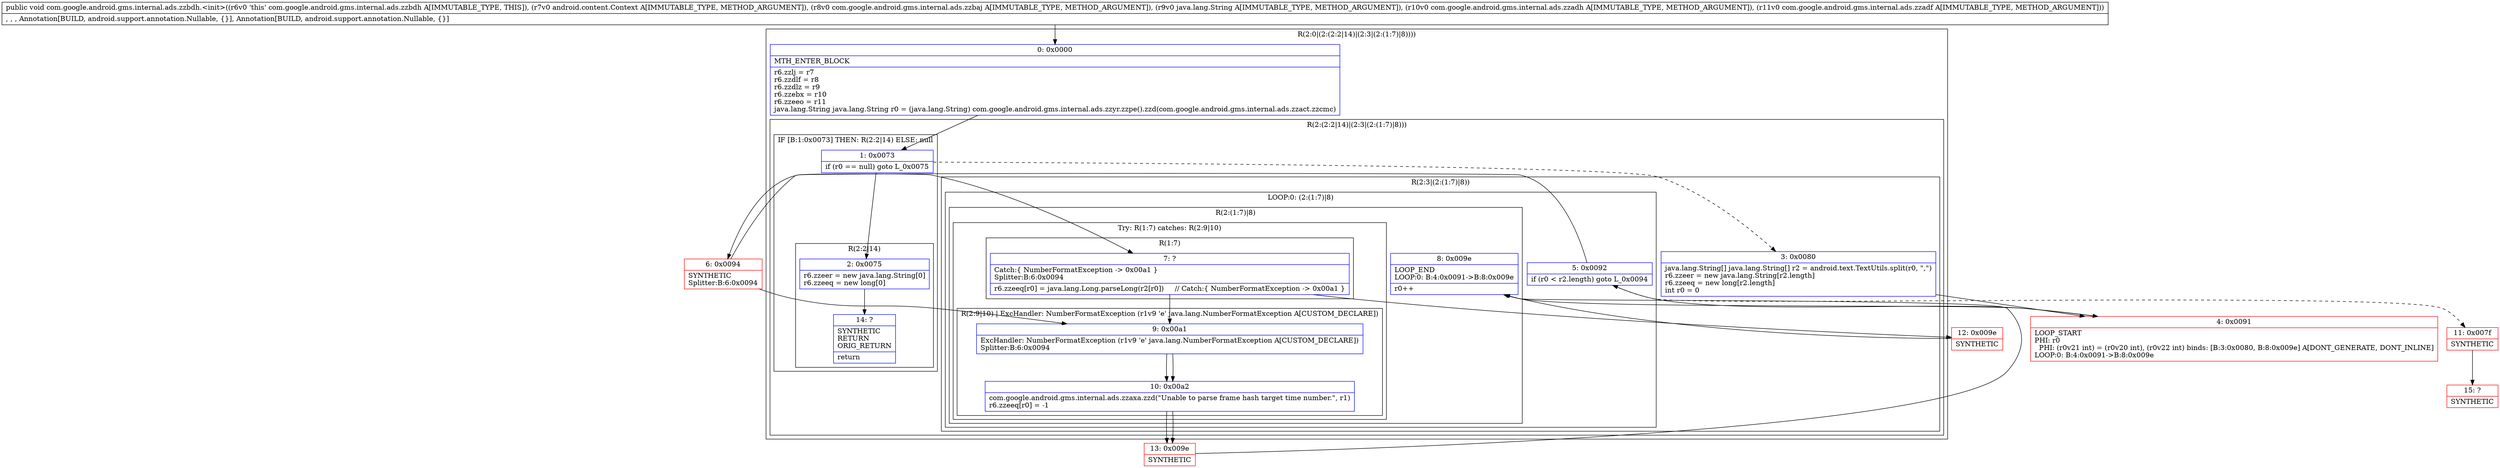 digraph "CFG forcom.google.android.gms.internal.ads.zzbdh.\<init\>(Landroid\/content\/Context;Lcom\/google\/android\/gms\/internal\/ads\/zzbaj;Ljava\/lang\/String;Lcom\/google\/android\/gms\/internal\/ads\/zzadh;Lcom\/google\/android\/gms\/internal\/ads\/zzadf;)V" {
subgraph cluster_Region_869654130 {
label = "R(2:0|(2:(2:2|14)|(2:3|(2:(1:7)|8))))";
node [shape=record,color=blue];
Node_0 [shape=record,label="{0\:\ 0x0000|MTH_ENTER_BLOCK\l|r6.zzlj = r7\lr6.zzdlf = r8\lr6.zzdlz = r9\lr6.zzebx = r10\lr6.zzeeo = r11\ljava.lang.String java.lang.String r0 = (java.lang.String) com.google.android.gms.internal.ads.zzyr.zzpe().zzd(com.google.android.gms.internal.ads.zzact.zzcmc)\l}"];
subgraph cluster_Region_389210429 {
label = "R(2:(2:2|14)|(2:3|(2:(1:7)|8)))";
node [shape=record,color=blue];
subgraph cluster_IfRegion_645398917 {
label = "IF [B:1:0x0073] THEN: R(2:2|14) ELSE: null";
node [shape=record,color=blue];
Node_1 [shape=record,label="{1\:\ 0x0073|if (r0 == null) goto L_0x0075\l}"];
subgraph cluster_Region_274206563 {
label = "R(2:2|14)";
node [shape=record,color=blue];
Node_2 [shape=record,label="{2\:\ 0x0075|r6.zzeer = new java.lang.String[0]\lr6.zzeeq = new long[0]\l}"];
Node_14 [shape=record,label="{14\:\ ?|SYNTHETIC\lRETURN\lORIG_RETURN\l|return\l}"];
}
}
subgraph cluster_Region_892800616 {
label = "R(2:3|(2:(1:7)|8))";
node [shape=record,color=blue];
Node_3 [shape=record,label="{3\:\ 0x0080|java.lang.String[] java.lang.String[] r2 = android.text.TextUtils.split(r0, \",\")\lr6.zzeer = new java.lang.String[r2.length]\lr6.zzeeq = new long[r2.length]\lint r0 = 0\l}"];
subgraph cluster_LoopRegion_202929652 {
label = "LOOP:0: (2:(1:7)|8)";
node [shape=record,color=blue];
Node_5 [shape=record,label="{5\:\ 0x0092|if (r0 \< r2.length) goto L_0x0094\l}"];
subgraph cluster_Region_1999721427 {
label = "R(2:(1:7)|8)";
node [shape=record,color=blue];
subgraph cluster_TryCatchRegion_1559147527 {
label = "Try: R(1:7) catches: R(2:9|10)";
node [shape=record,color=blue];
subgraph cluster_Region_295902283 {
label = "R(1:7)";
node [shape=record,color=blue];
Node_7 [shape=record,label="{7\:\ ?|Catch:\{ NumberFormatException \-\> 0x00a1 \}\lSplitter:B:6:0x0094\l|r6.zzeeq[r0] = java.lang.Long.parseLong(r2[r0])     \/\/ Catch:\{ NumberFormatException \-\> 0x00a1 \}\l}"];
}
subgraph cluster_Region_2063095571 {
label = "R(2:9|10) | ExcHandler: NumberFormatException (r1v9 'e' java.lang.NumberFormatException A[CUSTOM_DECLARE])\l";
node [shape=record,color=blue];
Node_9 [shape=record,label="{9\:\ 0x00a1|ExcHandler: NumberFormatException (r1v9 'e' java.lang.NumberFormatException A[CUSTOM_DECLARE])\lSplitter:B:6:0x0094\l}"];
Node_10 [shape=record,label="{10\:\ 0x00a2|com.google.android.gms.internal.ads.zzaxa.zzd(\"Unable to parse frame hash target time number.\", r1)\lr6.zzeeq[r0] = \-1\l}"];
}
}
Node_8 [shape=record,label="{8\:\ 0x009e|LOOP_END\lLOOP:0: B:4:0x0091\-\>B:8:0x009e\l|r0++\l}"];
}
}
}
}
}
subgraph cluster_Region_2063095571 {
label = "R(2:9|10) | ExcHandler: NumberFormatException (r1v9 'e' java.lang.NumberFormatException A[CUSTOM_DECLARE])\l";
node [shape=record,color=blue];
Node_9 [shape=record,label="{9\:\ 0x00a1|ExcHandler: NumberFormatException (r1v9 'e' java.lang.NumberFormatException A[CUSTOM_DECLARE])\lSplitter:B:6:0x0094\l}"];
Node_10 [shape=record,label="{10\:\ 0x00a2|com.google.android.gms.internal.ads.zzaxa.zzd(\"Unable to parse frame hash target time number.\", r1)\lr6.zzeeq[r0] = \-1\l}"];
}
Node_4 [shape=record,color=red,label="{4\:\ 0x0091|LOOP_START\lPHI: r0 \l  PHI: (r0v21 int) = (r0v20 int), (r0v22 int) binds: [B:3:0x0080, B:8:0x009e] A[DONT_GENERATE, DONT_INLINE]\lLOOP:0: B:4:0x0091\-\>B:8:0x009e\l}"];
Node_6 [shape=record,color=red,label="{6\:\ 0x0094|SYNTHETIC\lSplitter:B:6:0x0094\l}"];
Node_11 [shape=record,color=red,label="{11\:\ 0x007f|SYNTHETIC\l}"];
Node_12 [shape=record,color=red,label="{12\:\ 0x009e|SYNTHETIC\l}"];
Node_13 [shape=record,color=red,label="{13\:\ 0x009e|SYNTHETIC\l}"];
Node_15 [shape=record,color=red,label="{15\:\ ?|SYNTHETIC\l}"];
MethodNode[shape=record,label="{public void com.google.android.gms.internal.ads.zzbdh.\<init\>((r6v0 'this' com.google.android.gms.internal.ads.zzbdh A[IMMUTABLE_TYPE, THIS]), (r7v0 android.content.Context A[IMMUTABLE_TYPE, METHOD_ARGUMENT]), (r8v0 com.google.android.gms.internal.ads.zzbaj A[IMMUTABLE_TYPE, METHOD_ARGUMENT]), (r9v0 java.lang.String A[IMMUTABLE_TYPE, METHOD_ARGUMENT]), (r10v0 com.google.android.gms.internal.ads.zzadh A[IMMUTABLE_TYPE, METHOD_ARGUMENT]), (r11v0 com.google.android.gms.internal.ads.zzadf A[IMMUTABLE_TYPE, METHOD_ARGUMENT]))  | , , , Annotation[BUILD, android.support.annotation.Nullable, \{\}], Annotation[BUILD, android.support.annotation.Nullable, \{\}]\l}"];
MethodNode -> Node_0;
Node_0 -> Node_1;
Node_1 -> Node_2;
Node_1 -> Node_3[style=dashed];
Node_2 -> Node_14;
Node_3 -> Node_4;
Node_5 -> Node_6;
Node_5 -> Node_11[style=dashed];
Node_7 -> Node_9;
Node_7 -> Node_12;
Node_9 -> Node_10;
Node_10 -> Node_13;
Node_8 -> Node_4;
Node_9 -> Node_10;
Node_10 -> Node_13;
Node_4 -> Node_5;
Node_6 -> Node_7;
Node_6 -> Node_9;
Node_11 -> Node_15;
Node_12 -> Node_8;
Node_13 -> Node_8;
}

